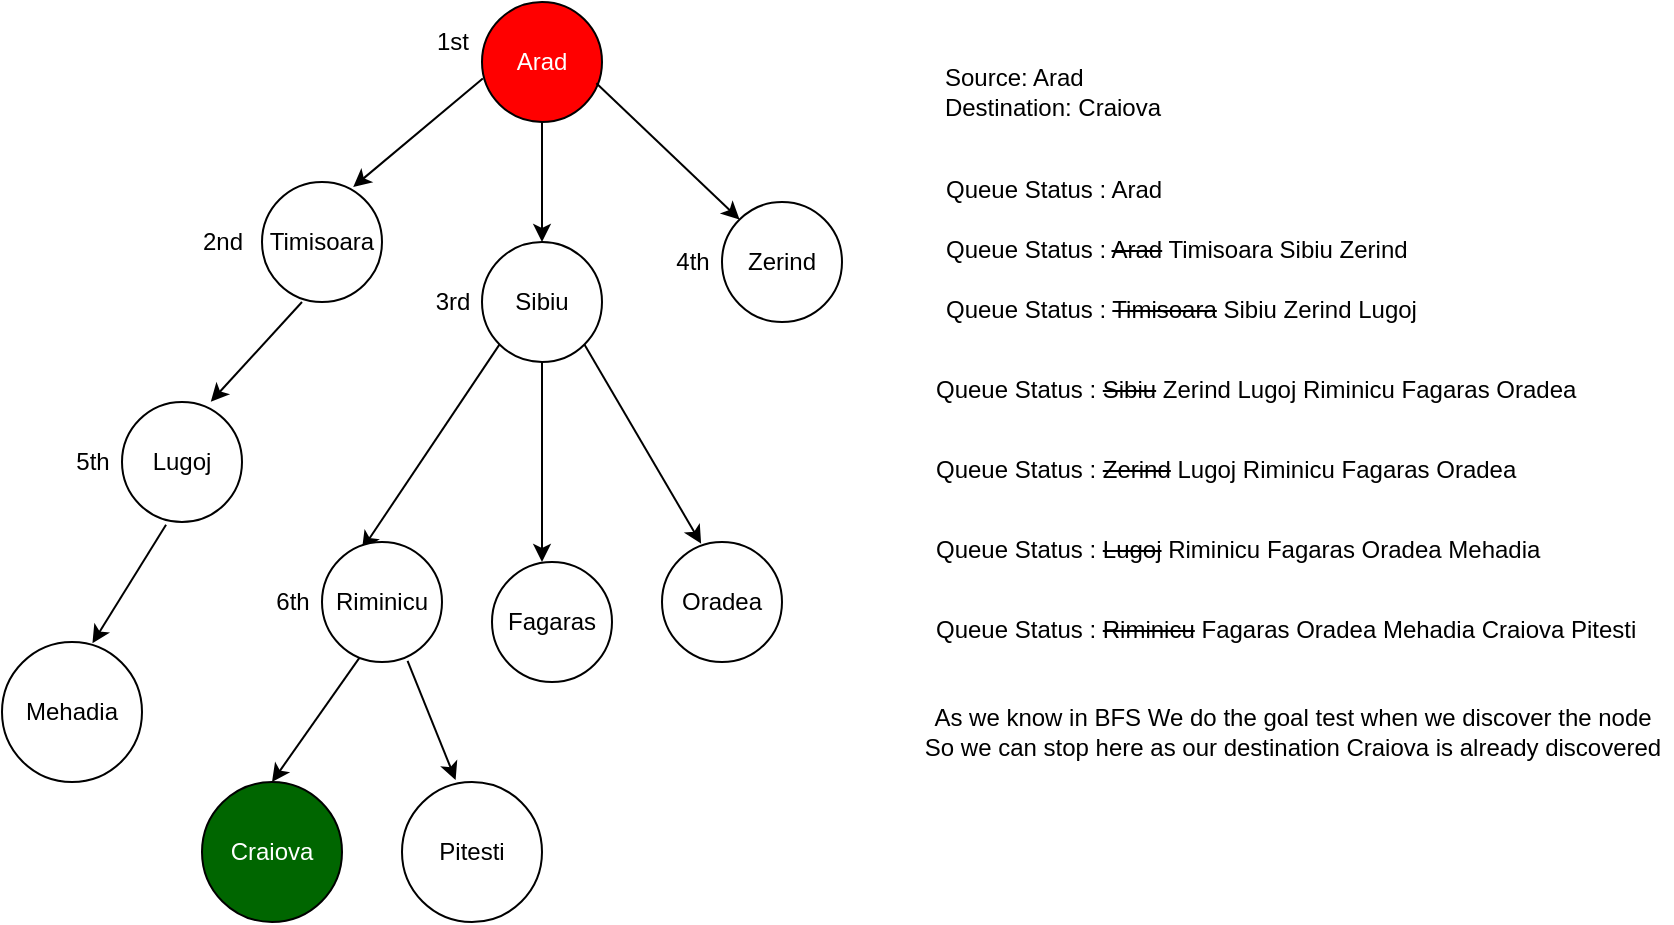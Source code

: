 <mxfile version="15.5.6" type="github">
  <diagram id="qD0tedI22UUQqN0hYHuY" name="Page-1">
    <mxGraphModel dx="990" dy="579" grid="1" gridSize="10" guides="1" tooltips="1" connect="1" arrows="1" fold="1" page="1" pageScale="1" pageWidth="850" pageHeight="1100" math="0" shadow="0">
      <root>
        <mxCell id="0" />
        <mxCell id="1" parent="0" />
        <mxCell id="Ol4HCqzTuJpgkt74WUNl-1" value="Arad" style="ellipse;whiteSpace=wrap;html=1;aspect=fixed;fillColor=#FF0000;fontColor=#FFFFFF;" vertex="1" parent="1">
          <mxGeometry x="360" y="100" width="60" height="60" as="geometry" />
        </mxCell>
        <mxCell id="Ol4HCqzTuJpgkt74WUNl-2" value="" style="endArrow=classic;html=1;rounded=0;exitX=0.007;exitY=0.637;exitDx=0;exitDy=0;exitPerimeter=0;entryX=0.76;entryY=0.042;entryDx=0;entryDy=0;entryPerimeter=0;" edge="1" parent="1" source="Ol4HCqzTuJpgkt74WUNl-1" target="Ol4HCqzTuJpgkt74WUNl-5">
          <mxGeometry width="50" height="50" relative="1" as="geometry">
            <mxPoint x="370" y="140" as="sourcePoint" />
            <mxPoint x="310" y="200" as="targetPoint" />
          </mxGeometry>
        </mxCell>
        <mxCell id="Ol4HCqzTuJpgkt74WUNl-3" value="Zerind" style="ellipse;whiteSpace=wrap;html=1;aspect=fixed;" vertex="1" parent="1">
          <mxGeometry x="480" y="200" width="60" height="60" as="geometry" />
        </mxCell>
        <mxCell id="Ol4HCqzTuJpgkt74WUNl-4" value="Sibiu" style="ellipse;whiteSpace=wrap;html=1;aspect=fixed;" vertex="1" parent="1">
          <mxGeometry x="360" y="220" width="60" height="60" as="geometry" />
        </mxCell>
        <mxCell id="Ol4HCqzTuJpgkt74WUNl-5" value="Timisoara" style="ellipse;whiteSpace=wrap;html=1;aspect=fixed;" vertex="1" parent="1">
          <mxGeometry x="250" y="190" width="60" height="60" as="geometry" />
        </mxCell>
        <mxCell id="Ol4HCqzTuJpgkt74WUNl-6" value="" style="endArrow=classic;html=1;rounded=0;exitX=0.5;exitY=1;exitDx=0;exitDy=0;entryX=0.5;entryY=0;entryDx=0;entryDy=0;" edge="1" parent="1" source="Ol4HCqzTuJpgkt74WUNl-1" target="Ol4HCqzTuJpgkt74WUNl-4">
          <mxGeometry width="50" height="50" relative="1" as="geometry">
            <mxPoint x="420" y="200" as="sourcePoint" />
            <mxPoint x="390" y="220" as="targetPoint" />
          </mxGeometry>
        </mxCell>
        <mxCell id="Ol4HCqzTuJpgkt74WUNl-7" value="" style="endArrow=classic;html=1;rounded=0;exitX=0.953;exitY=0.677;exitDx=0;exitDy=0;exitPerimeter=0;entryX=0;entryY=0;entryDx=0;entryDy=0;" edge="1" parent="1" source="Ol4HCqzTuJpgkt74WUNl-1" target="Ol4HCqzTuJpgkt74WUNl-3">
          <mxGeometry width="50" height="50" relative="1" as="geometry">
            <mxPoint x="490" y="150" as="sourcePoint" />
            <mxPoint x="440" y="200" as="targetPoint" />
            <Array as="points" />
          </mxGeometry>
        </mxCell>
        <mxCell id="Ol4HCqzTuJpgkt74WUNl-10" value="1st" style="text;html=1;align=center;verticalAlign=middle;resizable=0;points=[];autosize=1;strokeColor=none;fillColor=none;" vertex="1" parent="1">
          <mxGeometry x="330" y="110" width="30" height="20" as="geometry" />
        </mxCell>
        <mxCell id="Ol4HCqzTuJpgkt74WUNl-11" value="Queue Status : Arad" style="text;html=1;align=left;verticalAlign=top;resizable=0;points=[];autosize=1;strokeColor=none;fillColor=none;" vertex="1" parent="1">
          <mxGeometry x="590" y="180" width="120" height="20" as="geometry" />
        </mxCell>
        <mxCell id="Ol4HCqzTuJpgkt74WUNl-12" value="Queue Status : &lt;strike&gt;Arad&lt;/strike&gt; Timisoara Sibiu Zerind" style="text;html=1;align=left;verticalAlign=top;resizable=0;points=[];autosize=1;strokeColor=none;fillColor=none;" vertex="1" parent="1">
          <mxGeometry x="590" y="210" width="250" height="20" as="geometry" />
        </mxCell>
        <mxCell id="Ol4HCqzTuJpgkt74WUNl-13" value="2nd" style="text;html=1;align=center;verticalAlign=middle;resizable=0;points=[];autosize=1;strokeColor=none;fillColor=none;" vertex="1" parent="1">
          <mxGeometry x="210" y="210" width="40" height="20" as="geometry" />
        </mxCell>
        <mxCell id="Ol4HCqzTuJpgkt74WUNl-14" value="" style="endArrow=classic;html=1;rounded=0;entryX=0.74;entryY=-0.003;entryDx=0;entryDy=0;entryPerimeter=0;" edge="1" parent="1" target="Ol4HCqzTuJpgkt74WUNl-15">
          <mxGeometry width="50" height="50" relative="1" as="geometry">
            <mxPoint x="270" y="250" as="sourcePoint" />
            <mxPoint x="230" y="300" as="targetPoint" />
          </mxGeometry>
        </mxCell>
        <mxCell id="Ol4HCqzTuJpgkt74WUNl-15" value="Lugoj" style="ellipse;whiteSpace=wrap;html=1;aspect=fixed;" vertex="1" parent="1">
          <mxGeometry x="180" y="300" width="60" height="60" as="geometry" />
        </mxCell>
        <mxCell id="Ol4HCqzTuJpgkt74WUNl-16" value="Queue Status : &lt;strike&gt;Timisoara&lt;/strike&gt; Sibiu Zerind Lugoj" style="text;html=1;align=left;verticalAlign=top;resizable=0;points=[];autosize=1;strokeColor=none;fillColor=none;" vertex="1" parent="1">
          <mxGeometry x="590" y="240" width="250" height="20" as="geometry" />
        </mxCell>
        <mxCell id="Ol4HCqzTuJpgkt74WUNl-17" value="5th" style="text;html=1;align=center;verticalAlign=middle;resizable=0;points=[];autosize=1;strokeColor=none;fillColor=none;" vertex="1" parent="1">
          <mxGeometry x="150" y="320" width="30" height="20" as="geometry" />
        </mxCell>
        <mxCell id="Ol4HCqzTuJpgkt74WUNl-18" value="" style="endArrow=classic;html=1;rounded=0;entryX=0.333;entryY=0.063;entryDx=0;entryDy=0;entryPerimeter=0;exitX=0;exitY=1;exitDx=0;exitDy=0;" edge="1" parent="1" source="Ol4HCqzTuJpgkt74WUNl-4" target="Ol4HCqzTuJpgkt74WUNl-19">
          <mxGeometry width="50" height="50" relative="1" as="geometry">
            <mxPoint x="390" y="280" as="sourcePoint" />
            <mxPoint x="390" y="400" as="targetPoint" />
          </mxGeometry>
        </mxCell>
        <mxCell id="Ol4HCqzTuJpgkt74WUNl-19" value="Riminicu" style="ellipse;whiteSpace=wrap;html=1;aspect=fixed;" vertex="1" parent="1">
          <mxGeometry x="280" y="370" width="60" height="60" as="geometry" />
        </mxCell>
        <mxCell id="Ol4HCqzTuJpgkt74WUNl-20" value="" style="endArrow=classic;html=1;rounded=0;exitX=0.5;exitY=1;exitDx=0;exitDy=0;" edge="1" parent="1" source="Ol4HCqzTuJpgkt74WUNl-4">
          <mxGeometry width="50" height="50" relative="1" as="geometry">
            <mxPoint x="420" y="320" as="sourcePoint" />
            <mxPoint x="390" y="380" as="targetPoint" />
          </mxGeometry>
        </mxCell>
        <mxCell id="Ol4HCqzTuJpgkt74WUNl-21" value="Fagaras" style="ellipse;whiteSpace=wrap;html=1;aspect=fixed;" vertex="1" parent="1">
          <mxGeometry x="365" y="380" width="60" height="60" as="geometry" />
        </mxCell>
        <mxCell id="Ol4HCqzTuJpgkt74WUNl-22" value="" style="endArrow=classic;html=1;rounded=0;exitX=1;exitY=1;exitDx=0;exitDy=0;entryX=0.326;entryY=0.014;entryDx=0;entryDy=0;entryPerimeter=0;" edge="1" parent="1" source="Ol4HCqzTuJpgkt74WUNl-4" target="Ol4HCqzTuJpgkt74WUNl-23">
          <mxGeometry width="50" height="50" relative="1" as="geometry">
            <mxPoint x="490" y="330" as="sourcePoint" />
            <mxPoint x="460" y="380" as="targetPoint" />
          </mxGeometry>
        </mxCell>
        <mxCell id="Ol4HCqzTuJpgkt74WUNl-23" value="Oradea" style="ellipse;whiteSpace=wrap;html=1;aspect=fixed;" vertex="1" parent="1">
          <mxGeometry x="450" y="370" width="60" height="60" as="geometry" />
        </mxCell>
        <mxCell id="Ol4HCqzTuJpgkt74WUNl-25" value="Queue Status : &lt;strike&gt;Sibiu&lt;/strike&gt; Zerind Lugoj Riminicu Fagaras Oradea" style="text;html=1;align=left;verticalAlign=top;resizable=0;points=[];autosize=1;strokeColor=none;fillColor=none;" vertex="1" parent="1">
          <mxGeometry x="585" y="280" width="340" height="20" as="geometry" />
        </mxCell>
        <mxCell id="Ol4HCqzTuJpgkt74WUNl-26" value="3rd" style="text;html=1;align=center;verticalAlign=middle;resizable=0;points=[];autosize=1;strokeColor=none;fillColor=none;" vertex="1" parent="1">
          <mxGeometry x="330" y="240" width="30" height="20" as="geometry" />
        </mxCell>
        <mxCell id="Ol4HCqzTuJpgkt74WUNl-27" value="4th" style="text;html=1;align=center;verticalAlign=middle;resizable=0;points=[];autosize=1;strokeColor=none;fillColor=none;" vertex="1" parent="1">
          <mxGeometry x="450" y="220" width="30" height="20" as="geometry" />
        </mxCell>
        <mxCell id="Ol4HCqzTuJpgkt74WUNl-29" value="Queue Status :&amp;nbsp;&lt;strike&gt;Zerind&lt;/strike&gt;&amp;nbsp;Lugoj Riminicu Fagaras Oradea" style="text;html=1;align=left;verticalAlign=top;resizable=0;points=[];autosize=1;strokeColor=none;fillColor=none;" vertex="1" parent="1">
          <mxGeometry x="585" y="320" width="310" height="20" as="geometry" />
        </mxCell>
        <mxCell id="Ol4HCqzTuJpgkt74WUNl-30" value="" style="endArrow=classic;html=1;rounded=0;exitX=0.367;exitY=1.023;exitDx=0;exitDy=0;exitPerimeter=0;entryX=0.646;entryY=0.009;entryDx=0;entryDy=0;entryPerimeter=0;" edge="1" parent="1" source="Ol4HCqzTuJpgkt74WUNl-15" target="Ol4HCqzTuJpgkt74WUNl-31">
          <mxGeometry width="50" height="50" relative="1" as="geometry">
            <mxPoint x="200" y="400" as="sourcePoint" />
            <mxPoint x="170" y="420" as="targetPoint" />
            <Array as="points" />
          </mxGeometry>
        </mxCell>
        <mxCell id="Ol4HCqzTuJpgkt74WUNl-31" value="Mehadia" style="ellipse;whiteSpace=wrap;html=1;aspect=fixed;" vertex="1" parent="1">
          <mxGeometry x="120" y="420" width="70" height="70" as="geometry" />
        </mxCell>
        <mxCell id="Ol4HCqzTuJpgkt74WUNl-32" value="Queue Status :&amp;nbsp;&lt;strike&gt;Lugoj&lt;/strike&gt; Riminicu Fagaras Oradea Mehadia" style="text;html=1;align=left;verticalAlign=top;resizable=0;points=[];autosize=1;strokeColor=none;fillColor=none;" vertex="1" parent="1">
          <mxGeometry x="585" y="360" width="320" height="20" as="geometry" />
        </mxCell>
        <mxCell id="Ol4HCqzTuJpgkt74WUNl-33" value="" style="endArrow=classic;html=1;rounded=0;exitX=0.313;exitY=0.963;exitDx=0;exitDy=0;exitPerimeter=0;entryX=0.5;entryY=0;entryDx=0;entryDy=0;" edge="1" parent="1" source="Ol4HCqzTuJpgkt74WUNl-19" target="Ol4HCqzTuJpgkt74WUNl-35">
          <mxGeometry width="50" height="50" relative="1" as="geometry">
            <mxPoint x="400" y="475" as="sourcePoint" />
            <mxPoint x="260" y="480" as="targetPoint" />
          </mxGeometry>
        </mxCell>
        <mxCell id="Ol4HCqzTuJpgkt74WUNl-34" value="" style="endArrow=classic;html=1;rounded=0;exitX=0.713;exitY=0.99;exitDx=0;exitDy=0;exitPerimeter=0;entryX=0.383;entryY=-0.014;entryDx=0;entryDy=0;entryPerimeter=0;" edge="1" parent="1" source="Ol4HCqzTuJpgkt74WUNl-19" target="Ol4HCqzTuJpgkt74WUNl-36">
          <mxGeometry width="50" height="50" relative="1" as="geometry">
            <mxPoint x="320" y="430" as="sourcePoint" />
            <mxPoint x="350" y="490" as="targetPoint" />
          </mxGeometry>
        </mxCell>
        <mxCell id="Ol4HCqzTuJpgkt74WUNl-35" value="Craiova" style="ellipse;whiteSpace=wrap;html=1;aspect=fixed;fillColor=#006600;fontColor=#FFFFFF;" vertex="1" parent="1">
          <mxGeometry x="220" y="490" width="70" height="70" as="geometry" />
        </mxCell>
        <mxCell id="Ol4HCqzTuJpgkt74WUNl-36" value="Pitesti" style="ellipse;whiteSpace=wrap;html=1;aspect=fixed;" vertex="1" parent="1">
          <mxGeometry x="320" y="490" width="70" height="70" as="geometry" />
        </mxCell>
        <mxCell id="Ol4HCqzTuJpgkt74WUNl-37" value="Queue Status :&amp;nbsp;&lt;strike&gt;Riminicu&lt;/strike&gt; Fagaras Oradea Mehadia Craiova Pitesti" style="text;html=1;align=left;verticalAlign=top;resizable=0;points=[];autosize=1;strokeColor=none;fillColor=none;" vertex="1" parent="1">
          <mxGeometry x="585" y="400" width="370" height="20" as="geometry" />
        </mxCell>
        <mxCell id="Ol4HCqzTuJpgkt74WUNl-38" value="6th" style="text;html=1;align=center;verticalAlign=middle;resizable=0;points=[];autosize=1;strokeColor=none;fillColor=none;" vertex="1" parent="1">
          <mxGeometry x="250" y="390" width="30" height="20" as="geometry" />
        </mxCell>
        <mxCell id="Ol4HCqzTuJpgkt74WUNl-39" value="&lt;div style=&quot;text-align: left&quot;&gt;&lt;span&gt;Source: Arad&lt;/span&gt;&lt;/div&gt;Destination: Craiova" style="text;html=1;align=center;verticalAlign=middle;resizable=0;points=[];autosize=1;strokeColor=none;fillColor=none;" vertex="1" parent="1">
          <mxGeometry x="585" y="130" width="120" height="30" as="geometry" />
        </mxCell>
        <mxCell id="Ol4HCqzTuJpgkt74WUNl-47" value="As we know in BFS We do the goal test when we discover the node&lt;br&gt;So we can stop here as our destination Craiova is already discovered" style="text;html=1;align=center;verticalAlign=middle;resizable=0;points=[];autosize=1;strokeColor=none;fillColor=none;" vertex="1" parent="1">
          <mxGeometry x="575" y="450" width="380" height="30" as="geometry" />
        </mxCell>
      </root>
    </mxGraphModel>
  </diagram>
</mxfile>
